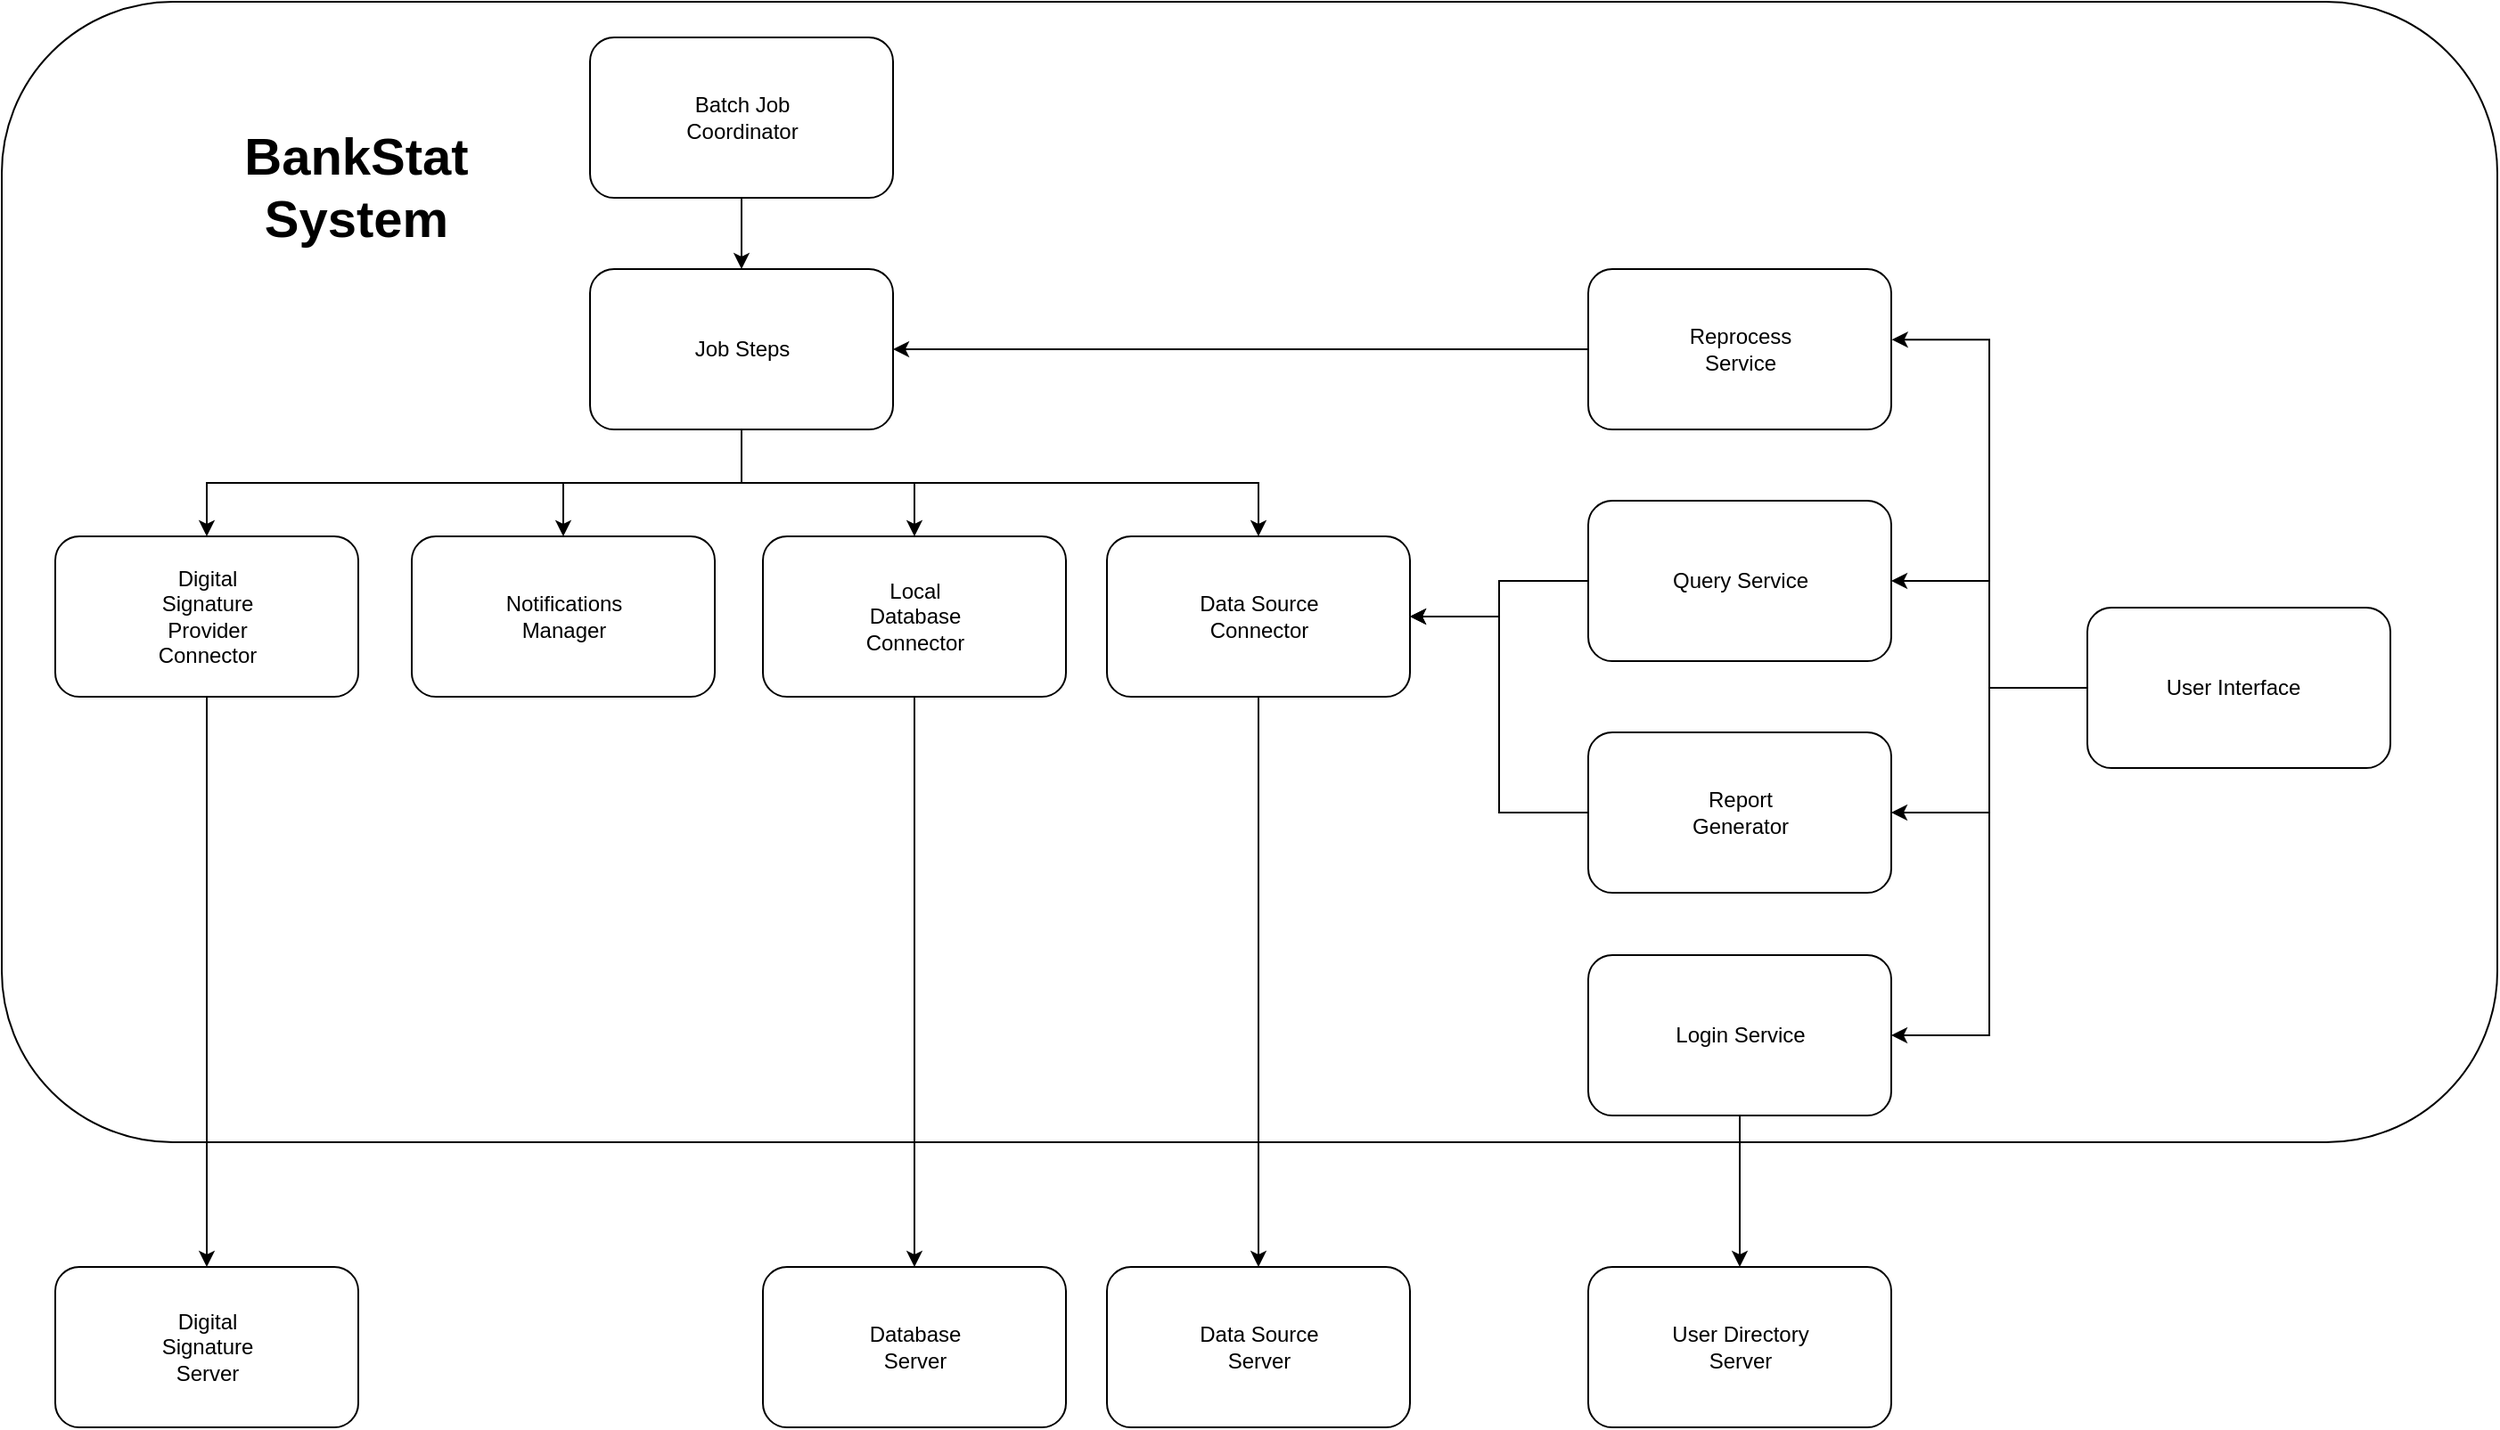 <mxfile version="24.4.10" type="github">
  <diagram name="第 1 页" id="QO-yRRX4etxg2OLbIyc4">
    <mxGraphModel dx="738" dy="427" grid="1" gridSize="10" guides="1" tooltips="1" connect="1" arrows="1" fold="1" page="1" pageScale="1" pageWidth="827" pageHeight="1169" math="0" shadow="0">
      <root>
        <mxCell id="0" />
        <mxCell id="1" parent="0" />
        <mxCell id="2hJYjnkSY_i1DHbf2jPi-93" value="" style="group" parent="1" vertex="1" connectable="0">
          <mxGeometry x="260" y="30" width="1370" height="770" as="geometry" />
        </mxCell>
        <mxCell id="2hJYjnkSY_i1DHbf2jPi-94" value="" style="rounded=1;whiteSpace=wrap;html=1;" parent="2hJYjnkSY_i1DHbf2jPi-93" vertex="1">
          <mxGeometry x="-30" y="-20" width="1400" height="640" as="geometry" />
        </mxCell>
        <mxCell id="2hJYjnkSY_i1DHbf2jPi-68" value="" style="group" parent="2hJYjnkSY_i1DHbf2jPi-93" vertex="1" connectable="0">
          <mxGeometry x="860" y="690" width="170" height="90" as="geometry" />
        </mxCell>
        <mxCell id="2hJYjnkSY_i1DHbf2jPi-69" value="" style="rounded=1;whiteSpace=wrap;html=1;" parent="2hJYjnkSY_i1DHbf2jPi-68" vertex="1">
          <mxGeometry width="170" height="90" as="geometry" />
        </mxCell>
        <mxCell id="2hJYjnkSY_i1DHbf2jPi-70" value="User Directory Server" style="text;html=1;align=center;verticalAlign=middle;whiteSpace=wrap;rounded=0;" parent="2hJYjnkSY_i1DHbf2jPi-68" vertex="1">
          <mxGeometry x="42.5" y="22.5" width="85" height="45" as="geometry" />
        </mxCell>
        <mxCell id="2hJYjnkSY_i1DHbf2jPi-75" value="" style="group" parent="2hJYjnkSY_i1DHbf2jPi-93" vertex="1" connectable="0">
          <mxGeometry y="690" width="170" height="90" as="geometry" />
        </mxCell>
        <mxCell id="2hJYjnkSY_i1DHbf2jPi-76" value="" style="rounded=1;whiteSpace=wrap;html=1;" parent="2hJYjnkSY_i1DHbf2jPi-75" vertex="1">
          <mxGeometry width="170" height="90" as="geometry" />
        </mxCell>
        <mxCell id="2hJYjnkSY_i1DHbf2jPi-77" value="Digital Signature&lt;div&gt;Server&lt;/div&gt;" style="text;html=1;align=center;verticalAlign=middle;whiteSpace=wrap;rounded=0;" parent="2hJYjnkSY_i1DHbf2jPi-75" vertex="1">
          <mxGeometry x="42.5" y="22.5" width="85" height="45" as="geometry" />
        </mxCell>
        <mxCell id="2hJYjnkSY_i1DHbf2jPi-78" style="edgeStyle=orthogonalEdgeStyle;rounded=0;orthogonalLoop=1;jettySize=auto;html=1;exitX=0.5;exitY=1;exitDx=0;exitDy=0;" parent="2hJYjnkSY_i1DHbf2jPi-93" source="7kE2tY7jgJx2WLP6qvL9-17" target="2hJYjnkSY_i1DHbf2jPi-76" edge="1">
          <mxGeometry relative="1" as="geometry" />
        </mxCell>
        <mxCell id="2hJYjnkSY_i1DHbf2jPi-79" value="" style="group" parent="2hJYjnkSY_i1DHbf2jPi-93" vertex="1" connectable="0">
          <mxGeometry x="590" y="690" width="170" height="90" as="geometry" />
        </mxCell>
        <mxCell id="2hJYjnkSY_i1DHbf2jPi-80" value="" style="rounded=1;whiteSpace=wrap;html=1;" parent="2hJYjnkSY_i1DHbf2jPi-79" vertex="1">
          <mxGeometry width="170" height="90" as="geometry" />
        </mxCell>
        <mxCell id="2hJYjnkSY_i1DHbf2jPi-81" value="Data Source Server" style="text;html=1;align=center;verticalAlign=middle;whiteSpace=wrap;rounded=0;" parent="2hJYjnkSY_i1DHbf2jPi-79" vertex="1">
          <mxGeometry x="42.5" y="22.5" width="85" height="45" as="geometry" />
        </mxCell>
        <mxCell id="2hJYjnkSY_i1DHbf2jPi-36" value="" style="group" parent="2hJYjnkSY_i1DHbf2jPi-93" vertex="1" connectable="0">
          <mxGeometry x="1140" y="320" width="170" height="90" as="geometry" />
        </mxCell>
        <mxCell id="2hJYjnkSY_i1DHbf2jPi-37" value="" style="rounded=1;whiteSpace=wrap;html=1;" parent="2hJYjnkSY_i1DHbf2jPi-36" vertex="1">
          <mxGeometry width="170" height="90" as="geometry" />
        </mxCell>
        <mxCell id="2hJYjnkSY_i1DHbf2jPi-38" value="User Interface" style="text;html=1;align=center;verticalAlign=middle;whiteSpace=wrap;rounded=0;" parent="2hJYjnkSY_i1DHbf2jPi-36" vertex="1">
          <mxGeometry x="42.5" y="22.5" width="77.5" height="45" as="geometry" />
        </mxCell>
        <mxCell id="2hJYjnkSY_i1DHbf2jPi-40" value="" style="group" parent="2hJYjnkSY_i1DHbf2jPi-93" vertex="1" connectable="0">
          <mxGeometry x="860" y="130" width="170" height="90" as="geometry" />
        </mxCell>
        <mxCell id="2hJYjnkSY_i1DHbf2jPi-41" value="" style="rounded=1;whiteSpace=wrap;html=1;" parent="2hJYjnkSY_i1DHbf2jPi-40" vertex="1">
          <mxGeometry width="170" height="90" as="geometry" />
        </mxCell>
        <mxCell id="2hJYjnkSY_i1DHbf2jPi-42" value="Reprocess Service" style="text;html=1;align=center;verticalAlign=middle;whiteSpace=wrap;rounded=0;" parent="2hJYjnkSY_i1DHbf2jPi-40" vertex="1">
          <mxGeometry x="42.5" y="22.5" width="85" height="45" as="geometry" />
        </mxCell>
        <mxCell id="2hJYjnkSY_i1DHbf2jPi-48" value="" style="group" parent="2hJYjnkSY_i1DHbf2jPi-93" vertex="1" connectable="0">
          <mxGeometry x="860" y="260" width="170" height="90" as="geometry" />
        </mxCell>
        <mxCell id="2hJYjnkSY_i1DHbf2jPi-49" value="" style="rounded=1;whiteSpace=wrap;html=1;" parent="2hJYjnkSY_i1DHbf2jPi-48" vertex="1">
          <mxGeometry width="170" height="90" as="geometry" />
        </mxCell>
        <mxCell id="2hJYjnkSY_i1DHbf2jPi-50" value="Query Service" style="text;html=1;align=center;verticalAlign=middle;whiteSpace=wrap;rounded=0;" parent="2hJYjnkSY_i1DHbf2jPi-48" vertex="1">
          <mxGeometry x="42.5" y="22.5" width="85" height="45" as="geometry" />
        </mxCell>
        <mxCell id="2hJYjnkSY_i1DHbf2jPi-51" value="" style="group" parent="2hJYjnkSY_i1DHbf2jPi-93" vertex="1" connectable="0">
          <mxGeometry x="860" y="515" width="170" height="90" as="geometry" />
        </mxCell>
        <mxCell id="2hJYjnkSY_i1DHbf2jPi-52" value="" style="rounded=1;whiteSpace=wrap;html=1;" parent="2hJYjnkSY_i1DHbf2jPi-51" vertex="1">
          <mxGeometry width="170" height="90" as="geometry" />
        </mxCell>
        <mxCell id="2hJYjnkSY_i1DHbf2jPi-53" value="Login Service" style="text;html=1;align=center;verticalAlign=middle;whiteSpace=wrap;rounded=0;" parent="2hJYjnkSY_i1DHbf2jPi-51" vertex="1">
          <mxGeometry x="42.5" y="22.5" width="85" height="45" as="geometry" />
        </mxCell>
        <mxCell id="2hJYjnkSY_i1DHbf2jPi-54" value="" style="group" parent="2hJYjnkSY_i1DHbf2jPi-93" vertex="1" connectable="0">
          <mxGeometry x="860" y="390" width="170" height="90" as="geometry" />
        </mxCell>
        <mxCell id="2hJYjnkSY_i1DHbf2jPi-55" value="" style="rounded=1;whiteSpace=wrap;html=1;" parent="2hJYjnkSY_i1DHbf2jPi-54" vertex="1">
          <mxGeometry width="170" height="90" as="geometry" />
        </mxCell>
        <mxCell id="2hJYjnkSY_i1DHbf2jPi-56" value="Report Generator" style="text;html=1;align=center;verticalAlign=middle;whiteSpace=wrap;rounded=0;" parent="2hJYjnkSY_i1DHbf2jPi-54" vertex="1">
          <mxGeometry x="42.5" y="22.5" width="85" height="45" as="geometry" />
        </mxCell>
        <mxCell id="7kE2tY7jgJx2WLP6qvL9-10" value="" style="group" parent="2hJYjnkSY_i1DHbf2jPi-93" vertex="1" connectable="0">
          <mxGeometry x="200" y="280" width="170" height="90" as="geometry" />
        </mxCell>
        <mxCell id="7kE2tY7jgJx2WLP6qvL9-11" value="" style="rounded=1;whiteSpace=wrap;html=1;" parent="7kE2tY7jgJx2WLP6qvL9-10" vertex="1">
          <mxGeometry width="170" height="90" as="geometry" />
        </mxCell>
        <mxCell id="7kE2tY7jgJx2WLP6qvL9-12" value="Notifications Manager" style="text;html=1;align=center;verticalAlign=middle;whiteSpace=wrap;rounded=0;" parent="7kE2tY7jgJx2WLP6qvL9-10" vertex="1">
          <mxGeometry x="42.5" y="22.5" width="85" height="45" as="geometry" />
        </mxCell>
        <mxCell id="7kE2tY7jgJx2WLP6qvL9-16" value="" style="group" parent="2hJYjnkSY_i1DHbf2jPi-93" vertex="1" connectable="0">
          <mxGeometry y="280" width="170" height="90" as="geometry" />
        </mxCell>
        <mxCell id="7kE2tY7jgJx2WLP6qvL9-17" value="" style="rounded=1;whiteSpace=wrap;html=1;" parent="7kE2tY7jgJx2WLP6qvL9-16" vertex="1">
          <mxGeometry width="170" height="90" as="geometry" />
        </mxCell>
        <mxCell id="7kE2tY7jgJx2WLP6qvL9-18" value="Digital Signature Provider Connector" style="text;html=1;align=center;verticalAlign=middle;whiteSpace=wrap;rounded=0;" parent="7kE2tY7jgJx2WLP6qvL9-16" vertex="1">
          <mxGeometry x="42.5" y="22.5" width="85" height="45" as="geometry" />
        </mxCell>
        <mxCell id="2hJYjnkSY_i1DHbf2jPi-2" style="edgeStyle=orthogonalEdgeStyle;rounded=0;orthogonalLoop=1;jettySize=auto;html=1;exitX=0.5;exitY=1;exitDx=0;exitDy=0;entryX=0.5;entryY=0;entryDx=0;entryDy=0;" parent="2hJYjnkSY_i1DHbf2jPi-93" source="7kE2tY7jgJx2WLP6qvL9-8" target="7kE2tY7jgJx2WLP6qvL9-5" edge="1">
          <mxGeometry relative="1" as="geometry" />
        </mxCell>
        <mxCell id="2hJYjnkSY_i1DHbf2jPi-3" style="edgeStyle=orthogonalEdgeStyle;rounded=0;orthogonalLoop=1;jettySize=auto;html=1;exitX=0.5;exitY=1;exitDx=0;exitDy=0;" parent="2hJYjnkSY_i1DHbf2jPi-93" source="7kE2tY7jgJx2WLP6qvL9-8" target="7kE2tY7jgJx2WLP6qvL9-11" edge="1">
          <mxGeometry relative="1" as="geometry" />
        </mxCell>
        <mxCell id="2hJYjnkSY_i1DHbf2jPi-4" style="edgeStyle=orthogonalEdgeStyle;rounded=0;orthogonalLoop=1;jettySize=auto;html=1;exitX=0.5;exitY=1;exitDx=0;exitDy=0;" parent="2hJYjnkSY_i1DHbf2jPi-93" source="7kE2tY7jgJx2WLP6qvL9-8" target="7kE2tY7jgJx2WLP6qvL9-17" edge="1">
          <mxGeometry relative="1" as="geometry" />
        </mxCell>
        <mxCell id="2hJYjnkSY_i1DHbf2jPi-83" value="" style="group" parent="2hJYjnkSY_i1DHbf2jPi-93" vertex="1" connectable="0">
          <mxGeometry x="590" y="280" width="170" height="90" as="geometry" />
        </mxCell>
        <mxCell id="2hJYjnkSY_i1DHbf2jPi-44" value="" style="rounded=1;whiteSpace=wrap;html=1;" parent="2hJYjnkSY_i1DHbf2jPi-83" vertex="1">
          <mxGeometry width="170" height="90" as="geometry" />
        </mxCell>
        <mxCell id="2hJYjnkSY_i1DHbf2jPi-45" value="Data Source Connector" style="text;html=1;align=center;verticalAlign=middle;whiteSpace=wrap;rounded=0;" parent="2hJYjnkSY_i1DHbf2jPi-83" vertex="1">
          <mxGeometry x="42.5" y="22.5" width="85" height="45" as="geometry" />
        </mxCell>
        <mxCell id="2hJYjnkSY_i1DHbf2jPi-84" style="edgeStyle=orthogonalEdgeStyle;rounded=0;orthogonalLoop=1;jettySize=auto;html=1;exitX=0.5;exitY=1;exitDx=0;exitDy=0;entryX=0.5;entryY=0;entryDx=0;entryDy=0;" parent="2hJYjnkSY_i1DHbf2jPi-93" source="7kE2tY7jgJx2WLP6qvL9-8" target="2hJYjnkSY_i1DHbf2jPi-44" edge="1">
          <mxGeometry relative="1" as="geometry" />
        </mxCell>
        <mxCell id="7kE2tY7jgJx2WLP6qvL9-1" value="" style="rounded=1;whiteSpace=wrap;html=1;" parent="2hJYjnkSY_i1DHbf2jPi-93" vertex="1">
          <mxGeometry x="300" width="170" height="90" as="geometry" />
        </mxCell>
        <mxCell id="7kE2tY7jgJx2WLP6qvL9-2" value="Batch Job Coordinator" style="text;html=1;align=center;verticalAlign=middle;whiteSpace=wrap;rounded=0;" parent="2hJYjnkSY_i1DHbf2jPi-93" vertex="1">
          <mxGeometry x="342.5" y="22.5" width="85" height="45" as="geometry" />
        </mxCell>
        <mxCell id="7kE2tY7jgJx2WLP6qvL9-7" value="" style="group" parent="2hJYjnkSY_i1DHbf2jPi-93" vertex="1" connectable="0">
          <mxGeometry x="300" y="130" width="170" height="90" as="geometry" />
        </mxCell>
        <mxCell id="7kE2tY7jgJx2WLP6qvL9-8" value="" style="rounded=1;whiteSpace=wrap;html=1;" parent="7kE2tY7jgJx2WLP6qvL9-7" vertex="1">
          <mxGeometry width="170" height="90" as="geometry" />
        </mxCell>
        <mxCell id="7kE2tY7jgJx2WLP6qvL9-9" value="Job Steps" style="text;html=1;align=center;verticalAlign=middle;whiteSpace=wrap;rounded=0;" parent="7kE2tY7jgJx2WLP6qvL9-7" vertex="1">
          <mxGeometry x="42.5" y="22.5" width="85" height="45" as="geometry" />
        </mxCell>
        <mxCell id="2hJYjnkSY_i1DHbf2jPi-1" style="edgeStyle=orthogonalEdgeStyle;rounded=0;orthogonalLoop=1;jettySize=auto;html=1;exitX=0.5;exitY=1;exitDx=0;exitDy=0;entryX=0.5;entryY=0;entryDx=0;entryDy=0;" parent="2hJYjnkSY_i1DHbf2jPi-93" source="7kE2tY7jgJx2WLP6qvL9-1" target="7kE2tY7jgJx2WLP6qvL9-8" edge="1">
          <mxGeometry relative="1" as="geometry" />
        </mxCell>
        <mxCell id="2hJYjnkSY_i1DHbf2jPi-85" style="edgeStyle=orthogonalEdgeStyle;rounded=0;orthogonalLoop=1;jettySize=auto;html=1;exitX=0;exitY=0.5;exitDx=0;exitDy=0;entryX=1.002;entryY=0.44;entryDx=0;entryDy=0;entryPerimeter=0;" parent="2hJYjnkSY_i1DHbf2jPi-93" source="2hJYjnkSY_i1DHbf2jPi-37" target="2hJYjnkSY_i1DHbf2jPi-41" edge="1">
          <mxGeometry relative="1" as="geometry" />
        </mxCell>
        <mxCell id="2hJYjnkSY_i1DHbf2jPi-86" style="edgeStyle=orthogonalEdgeStyle;rounded=0;orthogonalLoop=1;jettySize=auto;html=1;exitX=0;exitY=0.5;exitDx=0;exitDy=0;entryX=1;entryY=0.5;entryDx=0;entryDy=0;" parent="2hJYjnkSY_i1DHbf2jPi-93" source="2hJYjnkSY_i1DHbf2jPi-37" target="2hJYjnkSY_i1DHbf2jPi-49" edge="1">
          <mxGeometry relative="1" as="geometry" />
        </mxCell>
        <mxCell id="2hJYjnkSY_i1DHbf2jPi-87" style="edgeStyle=orthogonalEdgeStyle;rounded=0;orthogonalLoop=1;jettySize=auto;html=1;exitX=0;exitY=0.5;exitDx=0;exitDy=0;entryX=1;entryY=0.5;entryDx=0;entryDy=0;" parent="2hJYjnkSY_i1DHbf2jPi-93" source="2hJYjnkSY_i1DHbf2jPi-37" target="2hJYjnkSY_i1DHbf2jPi-52" edge="1">
          <mxGeometry relative="1" as="geometry" />
        </mxCell>
        <mxCell id="2hJYjnkSY_i1DHbf2jPi-88" style="edgeStyle=orthogonalEdgeStyle;rounded=0;orthogonalLoop=1;jettySize=auto;html=1;exitX=0;exitY=0.5;exitDx=0;exitDy=0;entryX=1;entryY=0.5;entryDx=0;entryDy=0;" parent="2hJYjnkSY_i1DHbf2jPi-93" source="2hJYjnkSY_i1DHbf2jPi-37" target="2hJYjnkSY_i1DHbf2jPi-55" edge="1">
          <mxGeometry relative="1" as="geometry" />
        </mxCell>
        <mxCell id="2hJYjnkSY_i1DHbf2jPi-89" style="edgeStyle=orthogonalEdgeStyle;rounded=0;orthogonalLoop=1;jettySize=auto;html=1;exitX=0;exitY=0.5;exitDx=0;exitDy=0;entryX=1;entryY=0.5;entryDx=0;entryDy=0;" parent="2hJYjnkSY_i1DHbf2jPi-93" source="2hJYjnkSY_i1DHbf2jPi-41" target="7kE2tY7jgJx2WLP6qvL9-8" edge="1">
          <mxGeometry relative="1" as="geometry" />
        </mxCell>
        <mxCell id="7kE2tY7jgJx2WLP6qvL9-4" value="" style="group" parent="2hJYjnkSY_i1DHbf2jPi-93" vertex="1" connectable="0">
          <mxGeometry x="397" y="280" width="170" height="90" as="geometry" />
        </mxCell>
        <mxCell id="7kE2tY7jgJx2WLP6qvL9-5" value="" style="rounded=1;whiteSpace=wrap;html=1;" parent="7kE2tY7jgJx2WLP6qvL9-4" vertex="1">
          <mxGeometry width="170" height="90" as="geometry" />
        </mxCell>
        <mxCell id="7kE2tY7jgJx2WLP6qvL9-6" value="Local Database Connector" style="text;html=1;align=center;verticalAlign=middle;whiteSpace=wrap;rounded=0;" parent="7kE2tY7jgJx2WLP6qvL9-4" vertex="1">
          <mxGeometry x="42.5" y="22.5" width="85" height="45" as="geometry" />
        </mxCell>
        <mxCell id="2hJYjnkSY_i1DHbf2jPi-90" style="edgeStyle=orthogonalEdgeStyle;rounded=0;orthogonalLoop=1;jettySize=auto;html=1;exitX=0;exitY=0.5;exitDx=0;exitDy=0;entryX=1;entryY=0.5;entryDx=0;entryDy=0;" parent="2hJYjnkSY_i1DHbf2jPi-93" source="2hJYjnkSY_i1DHbf2jPi-49" target="2hJYjnkSY_i1DHbf2jPi-44" edge="1">
          <mxGeometry relative="1" as="geometry" />
        </mxCell>
        <mxCell id="2hJYjnkSY_i1DHbf2jPi-91" style="edgeStyle=orthogonalEdgeStyle;rounded=0;orthogonalLoop=1;jettySize=auto;html=1;exitX=0;exitY=0.5;exitDx=0;exitDy=0;entryX=1;entryY=0.5;entryDx=0;entryDy=0;" parent="2hJYjnkSY_i1DHbf2jPi-93" source="2hJYjnkSY_i1DHbf2jPi-55" target="2hJYjnkSY_i1DHbf2jPi-44" edge="1">
          <mxGeometry relative="1" as="geometry" />
        </mxCell>
        <mxCell id="2hJYjnkSY_i1DHbf2jPi-92" style="edgeStyle=orthogonalEdgeStyle;rounded=0;orthogonalLoop=1;jettySize=auto;html=1;exitX=0.5;exitY=1;exitDx=0;exitDy=0;entryX=0.5;entryY=0;entryDx=0;entryDy=0;" parent="2hJYjnkSY_i1DHbf2jPi-93" source="2hJYjnkSY_i1DHbf2jPi-44" target="2hJYjnkSY_i1DHbf2jPi-80" edge="1">
          <mxGeometry relative="1" as="geometry" />
        </mxCell>
        <mxCell id="2hJYjnkSY_i1DHbf2jPi-95" style="edgeStyle=orthogonalEdgeStyle;rounded=0;orthogonalLoop=1;jettySize=auto;html=1;exitX=0.5;exitY=1;exitDx=0;exitDy=0;entryX=0.5;entryY=0;entryDx=0;entryDy=0;" parent="2hJYjnkSY_i1DHbf2jPi-93" source="2hJYjnkSY_i1DHbf2jPi-52" target="2hJYjnkSY_i1DHbf2jPi-69" edge="1">
          <mxGeometry relative="1" as="geometry" />
        </mxCell>
        <mxCell id="2hJYjnkSY_i1DHbf2jPi-96" value="&lt;b&gt;&lt;font style=&quot;font-size: 29px;&quot;&gt;BankStat System&lt;/font&gt;&lt;/b&gt;" style="text;html=1;align=center;verticalAlign=middle;whiteSpace=wrap;rounded=0;" parent="2hJYjnkSY_i1DHbf2jPi-93" vertex="1">
          <mxGeometry x="68" y="38" width="202" height="92" as="geometry" />
        </mxCell>
        <mxCell id="f44VK6kfXFnS3SjjZzAe-1" value="" style="group" vertex="1" connectable="0" parent="2hJYjnkSY_i1DHbf2jPi-93">
          <mxGeometry x="397" y="690" width="170" height="90" as="geometry" />
        </mxCell>
        <mxCell id="f44VK6kfXFnS3SjjZzAe-2" value="" style="rounded=1;whiteSpace=wrap;html=1;" vertex="1" parent="f44VK6kfXFnS3SjjZzAe-1">
          <mxGeometry width="170" height="90" as="geometry" />
        </mxCell>
        <mxCell id="f44VK6kfXFnS3SjjZzAe-3" value="Database Server" style="text;html=1;align=center;verticalAlign=middle;whiteSpace=wrap;rounded=0;" vertex="1" parent="f44VK6kfXFnS3SjjZzAe-1">
          <mxGeometry x="42.5" y="22.5" width="85" height="45" as="geometry" />
        </mxCell>
        <mxCell id="f44VK6kfXFnS3SjjZzAe-4" style="edgeStyle=orthogonalEdgeStyle;rounded=0;orthogonalLoop=1;jettySize=auto;html=1;exitX=0.5;exitY=1;exitDx=0;exitDy=0;entryX=0.5;entryY=0;entryDx=0;entryDy=0;" edge="1" parent="2hJYjnkSY_i1DHbf2jPi-93" source="7kE2tY7jgJx2WLP6qvL9-5" target="f44VK6kfXFnS3SjjZzAe-2">
          <mxGeometry relative="1" as="geometry" />
        </mxCell>
      </root>
    </mxGraphModel>
  </diagram>
</mxfile>
